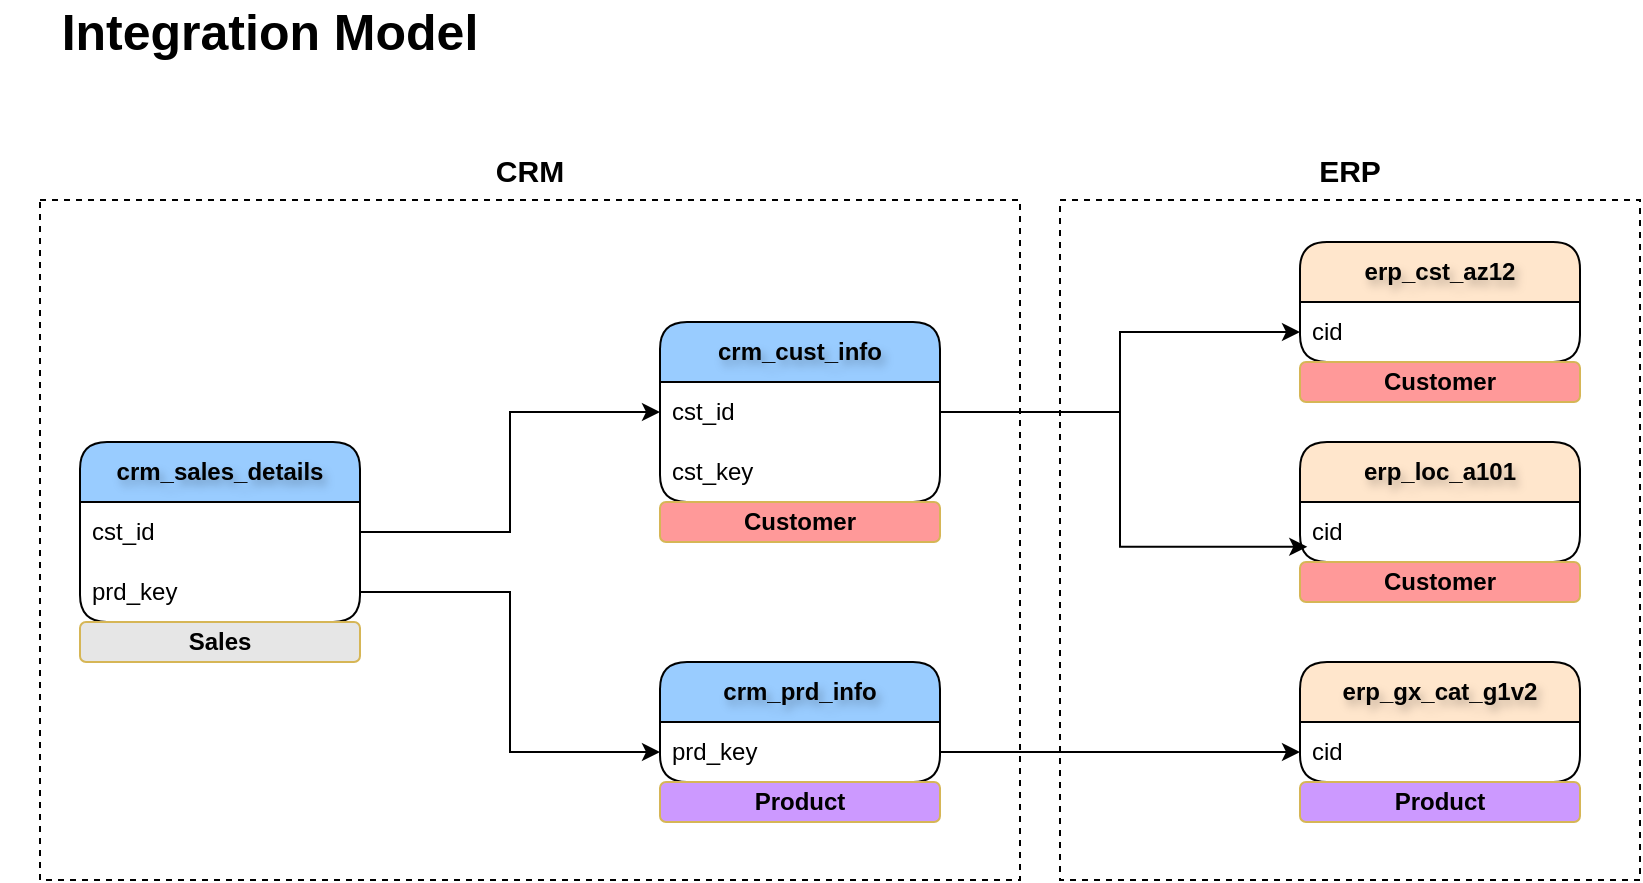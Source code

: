 <mxfile version="28.0.6">
  <diagram name="Page-1" id="SS4TNxEyFpC3qLNsNj3A">
    <mxGraphModel dx="1042" dy="626" grid="1" gridSize="10" guides="1" tooltips="1" connect="1" arrows="1" fold="1" page="1" pageScale="1" pageWidth="850" pageHeight="1100" math="0" shadow="0">
      <root>
        <mxCell id="0" />
        <mxCell id="1" parent="0" />
        <mxCell id="JerCc6wUkmAh6ur6nOV7-1" value="Integration Model" style="text;html=1;align=center;verticalAlign=middle;whiteSpace=wrap;rounded=0;fontSize=25;fontStyle=1" parent="1" vertex="1">
          <mxGeometry x="10" y="40" width="270" height="30" as="geometry" />
        </mxCell>
        <mxCell id="JerCc6wUkmAh6ur6nOV7-2" value="crm_cust_info" style="swimlane;fontStyle=1;childLayout=stackLayout;horizontal=1;startSize=30;horizontalStack=0;resizeParent=1;resizeParentMax=0;resizeLast=0;collapsible=1;marginBottom=0;whiteSpace=wrap;html=1;rounded=1;swimlaneLine=1;fillColor=#99CCFF;textShadow=1;fontColor=#000000;" parent="1" vertex="1">
          <mxGeometry x="340" y="201" width="140" height="90" as="geometry" />
        </mxCell>
        <mxCell id="JerCc6wUkmAh6ur6nOV7-3" value="cst_id" style="text;strokeColor=none;fillColor=none;align=left;verticalAlign=middle;spacingLeft=4;spacingRight=4;overflow=hidden;points=[[0,0.5],[1,0.5]];portConstraint=eastwest;rotatable=0;whiteSpace=wrap;html=1;" parent="JerCc6wUkmAh6ur6nOV7-2" vertex="1">
          <mxGeometry y="30" width="140" height="30" as="geometry" />
        </mxCell>
        <mxCell id="JerCc6wUkmAh6ur6nOV7-4" value="cst_key" style="text;strokeColor=none;fillColor=none;align=left;verticalAlign=middle;spacingLeft=4;spacingRight=4;overflow=hidden;points=[[0,0.5],[1,0.5]];portConstraint=eastwest;rotatable=0;whiteSpace=wrap;html=1;" parent="JerCc6wUkmAh6ur6nOV7-2" vertex="1">
          <mxGeometry y="60" width="140" height="30" as="geometry" />
        </mxCell>
        <mxCell id="JerCc6wUkmAh6ur6nOV7-6" value="crm_prd_info" style="swimlane;fontStyle=1;childLayout=stackLayout;horizontal=1;startSize=30;horizontalStack=0;resizeParent=1;resizeParentMax=0;resizeLast=0;collapsible=1;marginBottom=0;whiteSpace=wrap;html=1;rounded=1;swimlaneLine=1;fillColor=#99CCFF;textShadow=1;fontColor=#000000;" parent="1" vertex="1">
          <mxGeometry x="340" y="371" width="140" height="60" as="geometry" />
        </mxCell>
        <mxCell id="JerCc6wUkmAh6ur6nOV7-8" value="prd_key" style="text;strokeColor=none;fillColor=none;align=left;verticalAlign=middle;spacingLeft=4;spacingRight=4;overflow=hidden;points=[[0,0.5],[1,0.5]];portConstraint=eastwest;rotatable=0;whiteSpace=wrap;html=1;" parent="JerCc6wUkmAh6ur6nOV7-6" vertex="1">
          <mxGeometry y="30" width="140" height="30" as="geometry" />
        </mxCell>
        <mxCell id="JerCc6wUkmAh6ur6nOV7-9" value="crm_sales_details" style="swimlane;fontStyle=1;childLayout=stackLayout;horizontal=1;startSize=30;horizontalStack=0;resizeParent=1;resizeParentMax=0;resizeLast=0;collapsible=1;marginBottom=0;whiteSpace=wrap;html=1;rounded=1;swimlaneLine=1;fillColor=#99CCFF;textShadow=1;fontColor=#000000;" parent="1" vertex="1">
          <mxGeometry x="50" y="261" width="140" height="90" as="geometry" />
        </mxCell>
        <mxCell id="JerCc6wUkmAh6ur6nOV7-10" value="cst_id" style="text;strokeColor=none;fillColor=none;align=left;verticalAlign=middle;spacingLeft=4;spacingRight=4;overflow=hidden;points=[[0,0.5],[1,0.5]];portConstraint=eastwest;rotatable=0;whiteSpace=wrap;html=1;" parent="JerCc6wUkmAh6ur6nOV7-9" vertex="1">
          <mxGeometry y="30" width="140" height="30" as="geometry" />
        </mxCell>
        <mxCell id="JerCc6wUkmAh6ur6nOV7-11" value="prd_key" style="text;strokeColor=none;fillColor=none;align=left;verticalAlign=middle;spacingLeft=4;spacingRight=4;overflow=hidden;points=[[0,0.5],[1,0.5]];portConstraint=eastwest;rotatable=0;whiteSpace=wrap;html=1;" parent="JerCc6wUkmAh6ur6nOV7-9" vertex="1">
          <mxGeometry y="60" width="140" height="30" as="geometry" />
        </mxCell>
        <mxCell id="JerCc6wUkmAh6ur6nOV7-12" style="edgeStyle=orthogonalEdgeStyle;rounded=0;orthogonalLoop=1;jettySize=auto;html=1;entryX=0;entryY=0.5;entryDx=0;entryDy=0;" parent="1" source="JerCc6wUkmAh6ur6nOV7-10" target="JerCc6wUkmAh6ur6nOV7-3" edge="1">
          <mxGeometry relative="1" as="geometry" />
        </mxCell>
        <mxCell id="JerCc6wUkmAh6ur6nOV7-13" style="edgeStyle=orthogonalEdgeStyle;rounded=0;orthogonalLoop=1;jettySize=auto;html=1;entryX=0;entryY=0.5;entryDx=0;entryDy=0;" parent="1" source="JerCc6wUkmAh6ur6nOV7-11" target="JerCc6wUkmAh6ur6nOV7-8" edge="1">
          <mxGeometry relative="1" as="geometry" />
        </mxCell>
        <mxCell id="JerCc6wUkmAh6ur6nOV7-14" value="erp_cst_az12" style="swimlane;fontStyle=1;childLayout=stackLayout;horizontal=1;startSize=30;horizontalStack=0;resizeParent=1;resizeParentMax=0;resizeLast=0;collapsible=1;marginBottom=0;whiteSpace=wrap;html=1;rounded=1;swimlaneLine=1;fillColor=#FFE6CC;textShadow=1;fontColor=#000000;" parent="1" vertex="1">
          <mxGeometry x="660" y="161" width="140" height="60" as="geometry" />
        </mxCell>
        <mxCell id="JerCc6wUkmAh6ur6nOV7-15" value="cid" style="text;strokeColor=none;fillColor=none;align=left;verticalAlign=middle;spacingLeft=4;spacingRight=4;overflow=hidden;points=[[0,0.5],[1,0.5]];portConstraint=eastwest;rotatable=0;whiteSpace=wrap;html=1;" parent="JerCc6wUkmAh6ur6nOV7-14" vertex="1">
          <mxGeometry y="30" width="140" height="30" as="geometry" />
        </mxCell>
        <mxCell id="JerCc6wUkmAh6ur6nOV7-17" value="erp_loc_a101" style="swimlane;fontStyle=1;childLayout=stackLayout;horizontal=1;startSize=30;horizontalStack=0;resizeParent=1;resizeParentMax=0;resizeLast=0;collapsible=1;marginBottom=0;whiteSpace=wrap;html=1;rounded=1;swimlaneLine=1;fillColor=#FFE6CC;textShadow=1;fontColor=#000000;" parent="1" vertex="1">
          <mxGeometry x="660" y="261" width="140" height="60" as="geometry" />
        </mxCell>
        <mxCell id="JerCc6wUkmAh6ur6nOV7-18" value="cid" style="text;strokeColor=none;fillColor=none;align=left;verticalAlign=middle;spacingLeft=4;spacingRight=4;overflow=hidden;points=[[0,0.5],[1,0.5]];portConstraint=eastwest;rotatable=0;whiteSpace=wrap;html=1;" parent="JerCc6wUkmAh6ur6nOV7-17" vertex="1">
          <mxGeometry y="30" width="140" height="30" as="geometry" />
        </mxCell>
        <mxCell id="JerCc6wUkmAh6ur6nOV7-19" style="edgeStyle=orthogonalEdgeStyle;rounded=0;orthogonalLoop=1;jettySize=auto;html=1;entryX=0;entryY=0.5;entryDx=0;entryDy=0;" parent="1" source="JerCc6wUkmAh6ur6nOV7-3" target="JerCc6wUkmAh6ur6nOV7-15" edge="1">
          <mxGeometry relative="1" as="geometry" />
        </mxCell>
        <mxCell id="JerCc6wUkmAh6ur6nOV7-20" style="edgeStyle=orthogonalEdgeStyle;rounded=0;orthogonalLoop=1;jettySize=auto;html=1;entryX=0.026;entryY=0.747;entryDx=0;entryDy=0;entryPerimeter=0;" parent="1" source="JerCc6wUkmAh6ur6nOV7-3" target="JerCc6wUkmAh6ur6nOV7-18" edge="1">
          <mxGeometry relative="1" as="geometry" />
        </mxCell>
        <mxCell id="JerCc6wUkmAh6ur6nOV7-21" value="erp_gx_cat_&lt;span style=&quot;background-color: transparent;&quot;&gt;g1v2&lt;/span&gt;" style="swimlane;fontStyle=1;childLayout=stackLayout;horizontal=1;startSize=30;horizontalStack=0;resizeParent=1;resizeParentMax=0;resizeLast=0;collapsible=1;marginBottom=0;whiteSpace=wrap;html=1;rounded=1;swimlaneLine=1;fillColor=#FFE6CC;textShadow=1;fontColor=#000000;" parent="1" vertex="1">
          <mxGeometry x="660" y="371" width="140" height="60" as="geometry" />
        </mxCell>
        <mxCell id="JerCc6wUkmAh6ur6nOV7-22" value="cid" style="text;strokeColor=none;fillColor=none;align=left;verticalAlign=middle;spacingLeft=4;spacingRight=4;overflow=hidden;points=[[0,0.5],[1,0.5]];portConstraint=eastwest;rotatable=0;whiteSpace=wrap;html=1;" parent="JerCc6wUkmAh6ur6nOV7-21" vertex="1">
          <mxGeometry y="30" width="140" height="30" as="geometry" />
        </mxCell>
        <mxCell id="JerCc6wUkmAh6ur6nOV7-23" style="edgeStyle=orthogonalEdgeStyle;rounded=0;orthogonalLoop=1;jettySize=auto;html=1;" parent="1" source="JerCc6wUkmAh6ur6nOV7-8" target="JerCc6wUkmAh6ur6nOV7-22" edge="1">
          <mxGeometry relative="1" as="geometry" />
        </mxCell>
        <mxCell id="JerCc6wUkmAh6ur6nOV7-24" value="" style="rounded=0;whiteSpace=wrap;html=1;fillColor=none;dashed=1;" parent="1" vertex="1">
          <mxGeometry x="30" y="140" width="490" height="340" as="geometry" />
        </mxCell>
        <mxCell id="JerCc6wUkmAh6ur6nOV7-25" value="CRM" style="text;html=1;align=center;verticalAlign=middle;whiteSpace=wrap;rounded=0;fontStyle=1;fontSize=15;" parent="1" vertex="1">
          <mxGeometry x="245" y="110" width="60" height="30" as="geometry" />
        </mxCell>
        <mxCell id="JerCc6wUkmAh6ur6nOV7-26" value="" style="rounded=0;whiteSpace=wrap;html=1;fillColor=none;dashed=1;" parent="1" vertex="1">
          <mxGeometry x="540" y="140" width="290" height="340" as="geometry" />
        </mxCell>
        <mxCell id="JerCc6wUkmAh6ur6nOV7-27" value="ERP" style="text;html=1;align=center;verticalAlign=middle;whiteSpace=wrap;rounded=0;fontStyle=1;fontSize=15;" parent="1" vertex="1">
          <mxGeometry x="655" y="110" width="60" height="30" as="geometry" />
        </mxCell>
        <mxCell id="liLmITYFcwmi9IhOBYwM-1" value="Customer" style="text;html=1;strokeColor=#d6b656;fillColor=#FF9999;align=center;verticalAlign=middle;whiteSpace=wrap;overflow=hidden;fontColor=#000000;fontStyle=1;rounded=1;" vertex="1" parent="1">
          <mxGeometry x="340" y="291" width="140" height="20" as="geometry" />
        </mxCell>
        <mxCell id="liLmITYFcwmi9IhOBYwM-2" value="Customer" style="text;html=1;strokeColor=#d6b656;fillColor=#FF9999;align=center;verticalAlign=middle;whiteSpace=wrap;overflow=hidden;fontColor=#000000;fontStyle=1;rounded=1;" vertex="1" parent="1">
          <mxGeometry x="660" y="221" width="140" height="20" as="geometry" />
        </mxCell>
        <mxCell id="liLmITYFcwmi9IhOBYwM-3" value="Customer" style="text;html=1;strokeColor=#d6b656;fillColor=#FF9999;align=center;verticalAlign=middle;whiteSpace=wrap;overflow=hidden;fontColor=#000000;fontStyle=1;rounded=1;" vertex="1" parent="1">
          <mxGeometry x="660" y="321" width="140" height="20" as="geometry" />
        </mxCell>
        <mxCell id="liLmITYFcwmi9IhOBYwM-4" value="Product" style="text;html=1;strokeColor=#d6b656;fillColor=#CC99FF;align=center;verticalAlign=middle;whiteSpace=wrap;overflow=hidden;fontColor=#000000;fontStyle=1;rounded=1;" vertex="1" parent="1">
          <mxGeometry x="340" y="431" width="140" height="20" as="geometry" />
        </mxCell>
        <mxCell id="liLmITYFcwmi9IhOBYwM-5" value="Product" style="text;html=1;strokeColor=#d6b656;fillColor=#CC99FF;align=center;verticalAlign=middle;whiteSpace=wrap;overflow=hidden;fontColor=#000000;fontStyle=1;rounded=1;" vertex="1" parent="1">
          <mxGeometry x="660" y="431" width="140" height="20" as="geometry" />
        </mxCell>
        <mxCell id="liLmITYFcwmi9IhOBYwM-6" value="Sales" style="text;html=1;strokeColor=#d6b656;fillColor=#E6E6E6;align=center;verticalAlign=middle;whiteSpace=wrap;overflow=hidden;fontColor=#000000;fontStyle=1;rounded=1;" vertex="1" parent="1">
          <mxGeometry x="50" y="351" width="140" height="20" as="geometry" />
        </mxCell>
      </root>
    </mxGraphModel>
  </diagram>
</mxfile>

